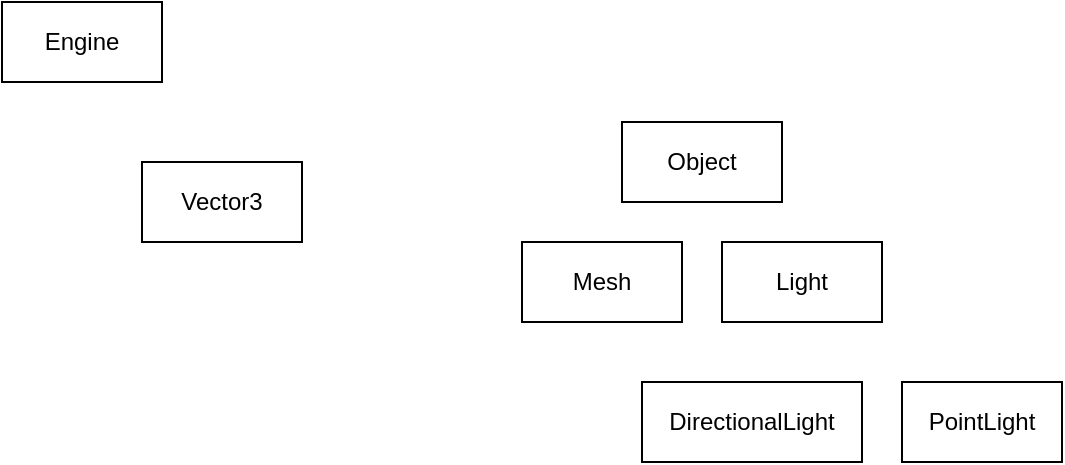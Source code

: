 <mxfile version="14.9.0" type="github">
  <diagram id="x7m9udYVpNunrkanE-dp" name="Page-1">
    <mxGraphModel dx="981" dy="550" grid="1" gridSize="10" guides="1" tooltips="1" connect="1" arrows="1" fold="1" page="1" pageScale="1" pageWidth="850" pageHeight="1100" math="0" shadow="0">
      <root>
        <mxCell id="0" />
        <mxCell id="1" parent="0" />
        <mxCell id="blLbNcwv8SfmbDVJY-vP-1" value="Engine" style="rounded=0;whiteSpace=wrap;html=1;" vertex="1" parent="1">
          <mxGeometry x="200" y="60" width="80" height="40" as="geometry" />
        </mxCell>
        <mxCell id="blLbNcwv8SfmbDVJY-vP-2" value="Object" style="rounded=0;whiteSpace=wrap;html=1;" vertex="1" parent="1">
          <mxGeometry x="510" y="120" width="80" height="40" as="geometry" />
        </mxCell>
        <mxCell id="blLbNcwv8SfmbDVJY-vP-3" value="Light" style="rounded=0;whiteSpace=wrap;html=1;" vertex="1" parent="1">
          <mxGeometry x="560" y="180" width="80" height="40" as="geometry" />
        </mxCell>
        <mxCell id="blLbNcwv8SfmbDVJY-vP-4" value="Mesh" style="rounded=0;whiteSpace=wrap;html=1;" vertex="1" parent="1">
          <mxGeometry x="460" y="180" width="80" height="40" as="geometry" />
        </mxCell>
        <mxCell id="blLbNcwv8SfmbDVJY-vP-5" value="Vector3" style="rounded=0;whiteSpace=wrap;html=1;" vertex="1" parent="1">
          <mxGeometry x="270" y="140" width="80" height="40" as="geometry" />
        </mxCell>
        <mxCell id="blLbNcwv8SfmbDVJY-vP-6" value="DirectionalLight" style="rounded=0;whiteSpace=wrap;html=1;" vertex="1" parent="1">
          <mxGeometry x="520" y="250" width="110" height="40" as="geometry" />
        </mxCell>
        <mxCell id="blLbNcwv8SfmbDVJY-vP-8" value="PointLight" style="rounded=0;whiteSpace=wrap;html=1;" vertex="1" parent="1">
          <mxGeometry x="650" y="250" width="80" height="40" as="geometry" />
        </mxCell>
      </root>
    </mxGraphModel>
  </diagram>
</mxfile>
